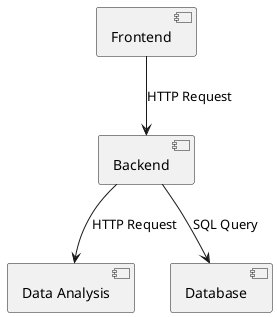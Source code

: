 @startuml

component "Frontend"

component "Backend"

component "Data Analysis"

component "Database"

"Frontend" --> "Backend" : HTTP Request
"Backend" --> "Data Analysis" : HTTP Request
"Backend" --> "Database" : SQL Query

@enduml
